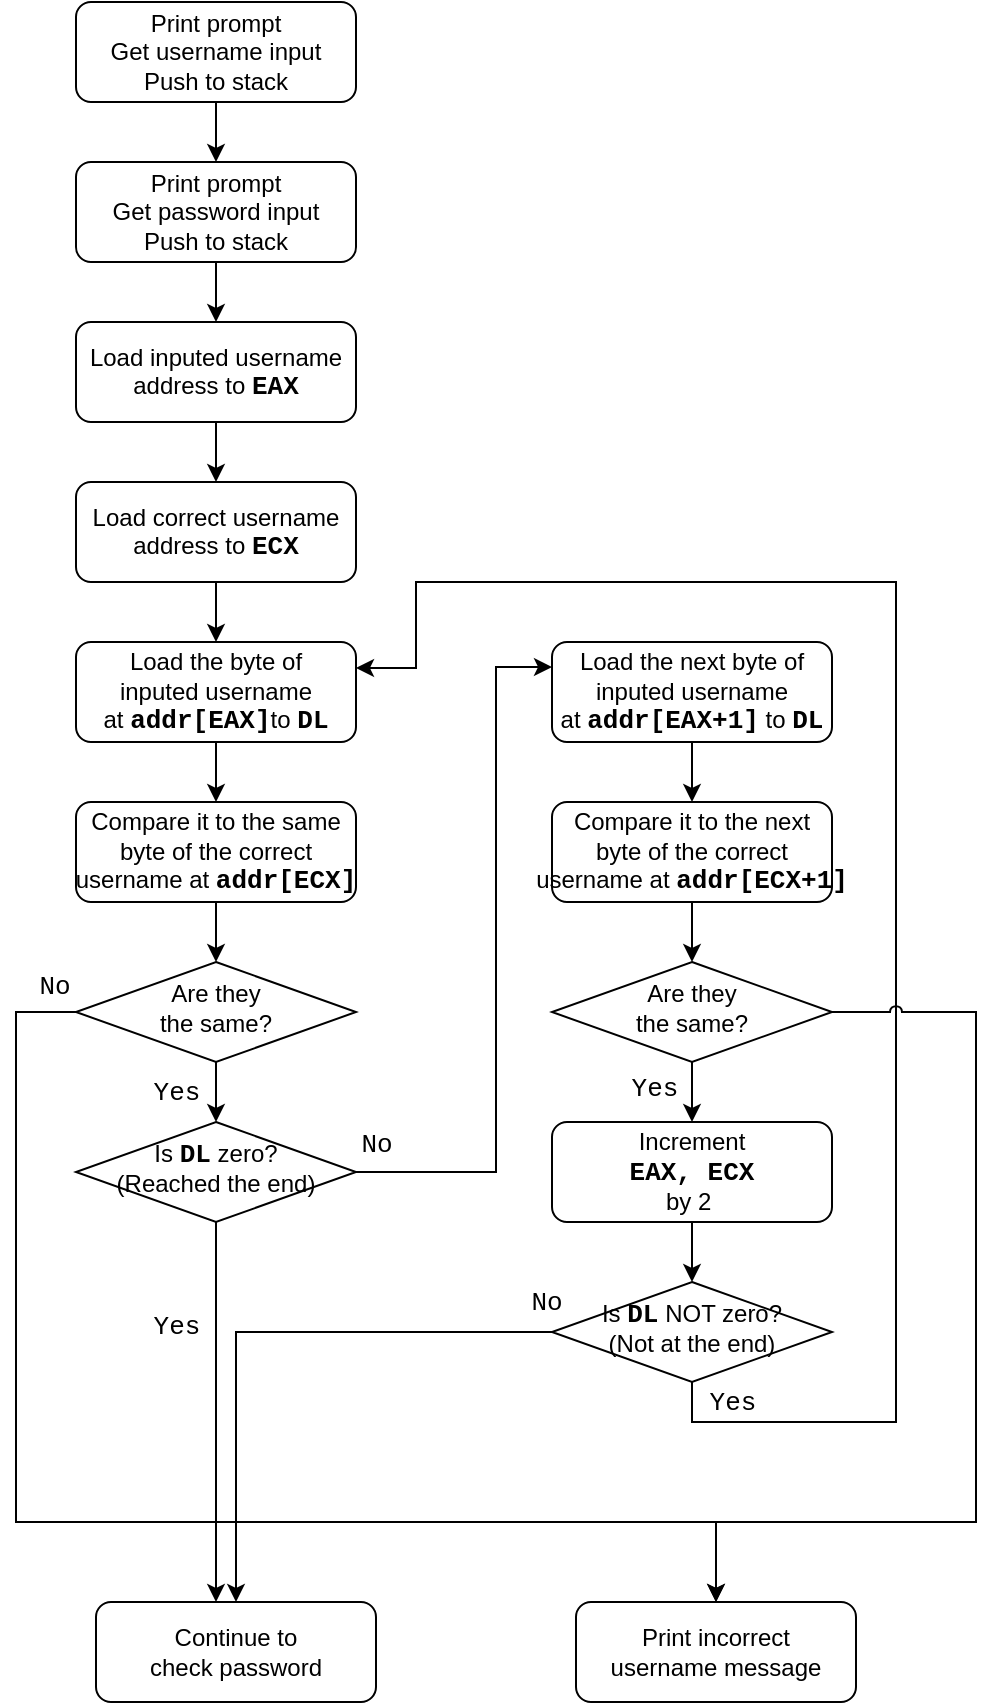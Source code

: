 <mxfile version="15.5.5" type="device"><diagram id="C5RBs43oDa-KdzZeNtuy" name="Page-1"><mxGraphModel dx="846" dy="759" grid="1" gridSize="10" guides="1" tooltips="1" connect="1" arrows="1" fold="1" page="1" pageScale="1" pageWidth="827" pageHeight="1169" math="0" shadow="0"><root><mxCell id="WIyWlLk6GJQsqaUBKTNV-0"/><mxCell id="WIyWlLk6GJQsqaUBKTNV-1" parent="WIyWlLk6GJQsqaUBKTNV-0"/><mxCell id="_sBNbq6BHjxlQy_m5jRg-9" value="" style="edgeStyle=orthogonalEdgeStyle;rounded=0;orthogonalLoop=1;jettySize=auto;html=1;" edge="1" parent="WIyWlLk6GJQsqaUBKTNV-1" source="WIyWlLk6GJQsqaUBKTNV-3" target="_sBNbq6BHjxlQy_m5jRg-3"><mxGeometry relative="1" as="geometry"/></mxCell><mxCell id="WIyWlLk6GJQsqaUBKTNV-3" value="Print prompt&lt;br&gt;Get username input&lt;br&gt;Push to stack" style="rounded=1;whiteSpace=wrap;html=1;fontSize=12;glass=0;strokeWidth=1;shadow=0;" parent="WIyWlLk6GJQsqaUBKTNV-1" vertex="1"><mxGeometry x="140" y="40" width="140" height="50" as="geometry"/></mxCell><mxCell id="_sBNbq6BHjxlQy_m5jRg-10" value="" style="edgeStyle=orthogonalEdgeStyle;rounded=0;orthogonalLoop=1;jettySize=auto;html=1;" edge="1" parent="WIyWlLk6GJQsqaUBKTNV-1" source="_sBNbq6BHjxlQy_m5jRg-3" target="_sBNbq6BHjxlQy_m5jRg-4"><mxGeometry relative="1" as="geometry"/></mxCell><mxCell id="_sBNbq6BHjxlQy_m5jRg-3" value="Print prompt&lt;br&gt;Get password input&lt;br&gt;Push to stack" style="rounded=1;whiteSpace=wrap;html=1;fontSize=12;glass=0;strokeWidth=1;shadow=0;" vertex="1" parent="WIyWlLk6GJQsqaUBKTNV-1"><mxGeometry x="140" y="120" width="140" height="50" as="geometry"/></mxCell><mxCell id="_sBNbq6BHjxlQy_m5jRg-8" value="" style="edgeStyle=orthogonalEdgeStyle;rounded=0;orthogonalLoop=1;jettySize=auto;html=1;" edge="1" parent="WIyWlLk6GJQsqaUBKTNV-1" source="_sBNbq6BHjxlQy_m5jRg-4" target="_sBNbq6BHjxlQy_m5jRg-7"><mxGeometry relative="1" as="geometry"/></mxCell><mxCell id="_sBNbq6BHjxlQy_m5jRg-4" value="Load inputed username address to &lt;font face=&quot;Courier New&quot; style=&quot;font-size: 13px&quot;&gt;&lt;b&gt;EAX&lt;/b&gt;&lt;/font&gt;" style="rounded=1;whiteSpace=wrap;html=1;fontSize=12;glass=0;strokeWidth=1;shadow=0;" vertex="1" parent="WIyWlLk6GJQsqaUBKTNV-1"><mxGeometry x="140" y="200" width="140" height="50" as="geometry"/></mxCell><mxCell id="_sBNbq6BHjxlQy_m5jRg-12" value="" style="edgeStyle=orthogonalEdgeStyle;rounded=0;orthogonalLoop=1;jettySize=auto;html=1;fontFamily=Courier New;fontSize=13;" edge="1" parent="WIyWlLk6GJQsqaUBKTNV-1" source="_sBNbq6BHjxlQy_m5jRg-7" target="_sBNbq6BHjxlQy_m5jRg-11"><mxGeometry relative="1" as="geometry"/></mxCell><mxCell id="_sBNbq6BHjxlQy_m5jRg-7" value="Load correct username address to &lt;font style=&quot;font-size: 13px&quot; face=&quot;Courier New&quot;&gt;&lt;b&gt;ECX&lt;/b&gt;&lt;/font&gt;" style="rounded=1;whiteSpace=wrap;html=1;fontSize=12;glass=0;strokeWidth=1;shadow=0;" vertex="1" parent="WIyWlLk6GJQsqaUBKTNV-1"><mxGeometry x="140" y="280" width="140" height="50" as="geometry"/></mxCell><mxCell id="_sBNbq6BHjxlQy_m5jRg-32" value="" style="edgeStyle=orthogonalEdgeStyle;rounded=0;orthogonalLoop=1;jettySize=auto;html=1;fontFamily=Courier New;fontSize=13;" edge="1" parent="WIyWlLk6GJQsqaUBKTNV-1" source="_sBNbq6BHjxlQy_m5jRg-11" target="_sBNbq6BHjxlQy_m5jRg-31"><mxGeometry relative="1" as="geometry"/></mxCell><mxCell id="_sBNbq6BHjxlQy_m5jRg-11" value="Load the byte&amp;nbsp;of &lt;br&gt;inputed username at&amp;nbsp;&lt;b&gt;&lt;font face=&quot;Courier New&quot; style=&quot;font-size: 13px&quot;&gt;addr[EAX]&lt;/font&gt;&lt;/b&gt;to &lt;font style=&quot;font-size: 13px&quot; face=&quot;Courier New&quot;&gt;&lt;b&gt;DL&lt;/b&gt;&lt;/font&gt;" style="rounded=1;whiteSpace=wrap;html=1;fontSize=12;glass=0;strokeWidth=1;shadow=0;" vertex="1" parent="WIyWlLk6GJQsqaUBKTNV-1"><mxGeometry x="140" y="360" width="140" height="50" as="geometry"/></mxCell><mxCell id="_sBNbq6BHjxlQy_m5jRg-16" value="" style="edgeStyle=orthogonalEdgeStyle;rounded=0;orthogonalLoop=1;jettySize=auto;html=1;fontFamily=Courier New;fontSize=13;entryX=0.5;entryY=0;entryDx=0;entryDy=0;" edge="1" parent="WIyWlLk6GJQsqaUBKTNV-1" source="_sBNbq6BHjxlQy_m5jRg-13" target="_sBNbq6BHjxlQy_m5jRg-18"><mxGeometry relative="1" as="geometry"/></mxCell><mxCell id="_sBNbq6BHjxlQy_m5jRg-17" value="&lt;font style=&quot;font-size: 13px&quot;&gt;Yes&lt;/font&gt;" style="edgeLabel;html=1;align=center;verticalAlign=middle;resizable=0;points=[];fontSize=13;fontFamily=Courier New;" vertex="1" connectable="0" parent="_sBNbq6BHjxlQy_m5jRg-16"><mxGeometry x="-0.05" y="-1" relative="1" as="geometry"><mxPoint x="-21" y="-1" as="offset"/></mxGeometry></mxCell><mxCell id="_sBNbq6BHjxlQy_m5jRg-13" value="Are they &lt;br&gt;the same?" style="rhombus;whiteSpace=wrap;html=1;shadow=0;fontFamily=Helvetica;fontSize=12;align=center;strokeWidth=1;spacing=6;spacingTop=-4;" vertex="1" parent="WIyWlLk6GJQsqaUBKTNV-1"><mxGeometry x="140" y="520" width="140" height="50" as="geometry"/></mxCell><mxCell id="_sBNbq6BHjxlQy_m5jRg-39" value="" style="edgeStyle=orthogonalEdgeStyle;rounded=0;orthogonalLoop=1;jettySize=auto;html=1;fontFamily=Courier New;fontSize=13;" edge="1" parent="WIyWlLk6GJQsqaUBKTNV-1" source="_sBNbq6BHjxlQy_m5jRg-15" target="_sBNbq6BHjxlQy_m5jRg-38"><mxGeometry relative="1" as="geometry"/></mxCell><mxCell id="_sBNbq6BHjxlQy_m5jRg-15" value="Load the next byte of&lt;br&gt;inputed username at&amp;nbsp;&lt;b&gt;&lt;font face=&quot;Courier New&quot; style=&quot;font-size: 13px&quot;&gt;addr[EAX+1]&lt;/font&gt;&lt;/b&gt;&amp;nbsp;to &lt;font style=&quot;font-size: 13px&quot; face=&quot;Courier New&quot;&gt;&lt;b&gt;DL&lt;/b&gt;&lt;/font&gt;" style="rounded=1;whiteSpace=wrap;html=1;fontSize=12;glass=0;strokeWidth=1;shadow=0;" vertex="1" parent="WIyWlLk6GJQsqaUBKTNV-1"><mxGeometry x="378" y="360" width="140" height="50" as="geometry"/></mxCell><mxCell id="_sBNbq6BHjxlQy_m5jRg-22" value="" style="edgeStyle=orthogonalEdgeStyle;rounded=0;orthogonalLoop=1;jettySize=auto;html=1;fontFamily=Courier New;fontSize=13;entryX=0;entryY=0.25;entryDx=0;entryDy=0;" edge="1" parent="WIyWlLk6GJQsqaUBKTNV-1" source="_sBNbq6BHjxlQy_m5jRg-18" target="_sBNbq6BHjxlQy_m5jRg-15"><mxGeometry relative="1" as="geometry"><mxPoint x="390" y="370" as="targetPoint"/><Array as="points"><mxPoint x="350" y="625"/><mxPoint x="350" y="373"/></Array></mxGeometry></mxCell><mxCell id="_sBNbq6BHjxlQy_m5jRg-23" value="No" style="edgeLabel;html=1;align=center;verticalAlign=middle;resizable=0;points=[];fontSize=13;fontFamily=Courier New;" vertex="1" connectable="0" parent="_sBNbq6BHjxlQy_m5jRg-22"><mxGeometry x="-0.1" y="-2" relative="1" as="geometry"><mxPoint x="-62" y="73" as="offset"/></mxGeometry></mxCell><mxCell id="_sBNbq6BHjxlQy_m5jRg-69" value="" style="edgeStyle=orthogonalEdgeStyle;rounded=0;orthogonalLoop=1;jettySize=auto;html=1;fontFamily=Courier New;fontSize=13;" edge="1" parent="WIyWlLk6GJQsqaUBKTNV-1" source="_sBNbq6BHjxlQy_m5jRg-18" target="_sBNbq6BHjxlQy_m5jRg-45"><mxGeometry relative="1" as="geometry"><Array as="points"><mxPoint x="210" y="790"/><mxPoint x="210" y="790"/></Array></mxGeometry></mxCell><mxCell id="_sBNbq6BHjxlQy_m5jRg-70" value="Yes" style="edgeLabel;html=1;align=center;verticalAlign=middle;resizable=0;points=[];fontSize=13;fontFamily=Courier New;" vertex="1" connectable="0" parent="_sBNbq6BHjxlQy_m5jRg-69"><mxGeometry x="0.4" y="2" relative="1" as="geometry"><mxPoint x="-22" y="-81" as="offset"/></mxGeometry></mxCell><mxCell id="_sBNbq6BHjxlQy_m5jRg-18" value="Is &lt;font face=&quot;Courier New&quot; style=&quot;font-size: 13px&quot;&gt;&lt;b&gt;DL&lt;/b&gt;&lt;/font&gt; zero?&lt;br&gt;(Reached the end)" style="rhombus;whiteSpace=wrap;html=1;shadow=0;fontFamily=Helvetica;fontSize=12;align=center;strokeWidth=1;spacing=6;spacingTop=-4;" vertex="1" parent="WIyWlLk6GJQsqaUBKTNV-1"><mxGeometry x="140" y="600" width="140" height="50" as="geometry"/></mxCell><mxCell id="_sBNbq6BHjxlQy_m5jRg-33" value="" style="edgeStyle=orthogonalEdgeStyle;rounded=0;orthogonalLoop=1;jettySize=auto;html=1;fontFamily=Courier New;fontSize=13;" edge="1" parent="WIyWlLk6GJQsqaUBKTNV-1" source="_sBNbq6BHjxlQy_m5jRg-31" target="_sBNbq6BHjxlQy_m5jRg-13"><mxGeometry relative="1" as="geometry"/></mxCell><mxCell id="_sBNbq6BHjxlQy_m5jRg-31" value="&lt;span&gt;Compare&amp;nbsp;&lt;/span&gt;&lt;span&gt;it to the same byte of the correct username&amp;nbsp;&lt;/span&gt;at&amp;nbsp;&lt;b&gt;&lt;font style=&quot;font-size: 13px&quot; face=&quot;Courier New&quot;&gt;addr[ECX]&lt;/font&gt;&lt;/b&gt;" style="whiteSpace=wrap;html=1;rounded=1;shadow=0;strokeWidth=1;glass=0;" vertex="1" parent="WIyWlLk6GJQsqaUBKTNV-1"><mxGeometry x="140" y="440" width="140" height="50" as="geometry"/></mxCell><mxCell id="_sBNbq6BHjxlQy_m5jRg-34" value="" style="edgeStyle=orthogonalEdgeStyle;rounded=0;orthogonalLoop=1;jettySize=auto;html=1;fontFamily=Courier New;fontSize=13;" edge="1" parent="WIyWlLk6GJQsqaUBKTNV-1" source="_sBNbq6BHjxlQy_m5jRg-36" target="_sBNbq6BHjxlQy_m5jRg-40"><mxGeometry relative="1" as="geometry"><mxPoint x="438" y="600" as="targetPoint"/></mxGeometry></mxCell><mxCell id="_sBNbq6BHjxlQy_m5jRg-35" value="&lt;font style=&quot;font-size: 13px&quot;&gt;Yes&lt;/font&gt;" style="edgeLabel;html=1;align=center;verticalAlign=middle;resizable=0;points=[];fontSize=13;fontFamily=Courier New;" vertex="1" connectable="0" parent="_sBNbq6BHjxlQy_m5jRg-34"><mxGeometry x="-0.05" y="-1" relative="1" as="geometry"><mxPoint x="-20" y="-3" as="offset"/></mxGeometry></mxCell><mxCell id="_sBNbq6BHjxlQy_m5jRg-36" value="Are they &lt;br&gt;the same?" style="rhombus;whiteSpace=wrap;html=1;shadow=0;fontFamily=Helvetica;fontSize=12;align=center;strokeWidth=1;spacing=6;spacingTop=-4;" vertex="1" parent="WIyWlLk6GJQsqaUBKTNV-1"><mxGeometry x="378" y="520" width="140" height="50" as="geometry"/></mxCell><mxCell id="_sBNbq6BHjxlQy_m5jRg-37" value="" style="edgeStyle=orthogonalEdgeStyle;rounded=0;orthogonalLoop=1;jettySize=auto;html=1;fontFamily=Courier New;fontSize=13;" edge="1" parent="WIyWlLk6GJQsqaUBKTNV-1" source="_sBNbq6BHjxlQy_m5jRg-38" target="_sBNbq6BHjxlQy_m5jRg-36"><mxGeometry relative="1" as="geometry"/></mxCell><mxCell id="_sBNbq6BHjxlQy_m5jRg-38" value="&lt;span&gt;Compare&amp;nbsp;&lt;/span&gt;&lt;span&gt;it to the next &lt;br&gt;byte of the correct username&amp;nbsp;&lt;/span&gt;at&amp;nbsp;&lt;b&gt;&lt;font face=&quot;Courier New&quot; style=&quot;font-size: 13px&quot;&gt;addr[ECX+1]&lt;/font&gt;&lt;/b&gt;" style="whiteSpace=wrap;html=1;rounded=1;shadow=0;strokeWidth=1;glass=0;" vertex="1" parent="WIyWlLk6GJQsqaUBKTNV-1"><mxGeometry x="378" y="440" width="140" height="50" as="geometry"/></mxCell><mxCell id="_sBNbq6BHjxlQy_m5jRg-54" value="" style="edgeStyle=orthogonalEdgeStyle;rounded=0;orthogonalLoop=1;jettySize=auto;html=1;fontFamily=Courier New;fontSize=13;" edge="1" parent="WIyWlLk6GJQsqaUBKTNV-1" source="_sBNbq6BHjxlQy_m5jRg-40" target="_sBNbq6BHjxlQy_m5jRg-53"><mxGeometry relative="1" as="geometry"/></mxCell><mxCell id="_sBNbq6BHjxlQy_m5jRg-40" value="Increment &lt;br&gt;&lt;b&gt;&lt;font style=&quot;font-size: 13px&quot; face=&quot;Courier New&quot;&gt;EAX, ECX&lt;/font&gt;&lt;/b&gt; &lt;br&gt;by 2&amp;nbsp;" style="whiteSpace=wrap;html=1;rounded=1;shadow=0;strokeWidth=1;glass=0;" vertex="1" parent="WIyWlLk6GJQsqaUBKTNV-1"><mxGeometry x="378" y="600" width="140" height="50" as="geometry"/></mxCell><mxCell id="_sBNbq6BHjxlQy_m5jRg-45" value="Continue to &lt;br&gt;check password" style="whiteSpace=wrap;html=1;rounded=1;shadow=0;strokeWidth=1;glass=0;" vertex="1" parent="WIyWlLk6GJQsqaUBKTNV-1"><mxGeometry x="150" y="840" width="140" height="50" as="geometry"/></mxCell><mxCell id="_sBNbq6BHjxlQy_m5jRg-56" style="edgeStyle=orthogonalEdgeStyle;rounded=0;orthogonalLoop=1;jettySize=auto;html=1;entryX=1;entryY=0.25;entryDx=0;entryDy=0;fontFamily=Courier New;fontSize=13;exitX=0.5;exitY=1;exitDx=0;exitDy=0;jumpStyle=none;" edge="1" parent="WIyWlLk6GJQsqaUBKTNV-1" source="_sBNbq6BHjxlQy_m5jRg-53" target="_sBNbq6BHjxlQy_m5jRg-11"><mxGeometry relative="1" as="geometry"><Array as="points"><mxPoint x="448" y="750"/><mxPoint x="550" y="750"/><mxPoint x="550" y="330"/><mxPoint x="310" y="330"/><mxPoint x="310" y="373"/><mxPoint x="280" y="373"/></Array></mxGeometry></mxCell><mxCell id="_sBNbq6BHjxlQy_m5jRg-58" value="Yes" style="edgeLabel;html=1;align=center;verticalAlign=middle;resizable=0;points=[];fontSize=13;fontFamily=Courier New;" vertex="1" connectable="0" parent="_sBNbq6BHjxlQy_m5jRg-56"><mxGeometry x="-0.951" y="-1" relative="1" as="geometry"><mxPoint x="19" y="-11" as="offset"/></mxGeometry></mxCell><mxCell id="_sBNbq6BHjxlQy_m5jRg-63" value="" style="edgeStyle=orthogonalEdgeStyle;rounded=0;orthogonalLoop=1;jettySize=auto;html=1;fontFamily=Courier New;fontSize=13;" edge="1" parent="WIyWlLk6GJQsqaUBKTNV-1" source="_sBNbq6BHjxlQy_m5jRg-53" target="_sBNbq6BHjxlQy_m5jRg-45"><mxGeometry relative="1" as="geometry"><Array as="points"><mxPoint x="220" y="705"/></Array></mxGeometry></mxCell><mxCell id="_sBNbq6BHjxlQy_m5jRg-65" value="No" style="edgeLabel;html=1;align=center;verticalAlign=middle;resizable=0;points=[];fontSize=13;fontFamily=Courier New;" vertex="1" connectable="0" parent="_sBNbq6BHjxlQy_m5jRg-63"><mxGeometry x="-0.075" relative="1" as="geometry"><mxPoint x="132" y="-15" as="offset"/></mxGeometry></mxCell><mxCell id="_sBNbq6BHjxlQy_m5jRg-53" value="Is &lt;font face=&quot;Courier New&quot; style=&quot;font-size: 13px&quot;&gt;&lt;b&gt;DL&lt;/b&gt;&lt;/font&gt;&amp;nbsp;NOT zero?&lt;br&gt;(Not at the end)" style="rhombus;whiteSpace=wrap;html=1;shadow=0;fontFamily=Helvetica;fontSize=12;align=center;strokeWidth=1;spacing=6;spacingTop=-4;" vertex="1" parent="WIyWlLk6GJQsqaUBKTNV-1"><mxGeometry x="378" y="680" width="140" height="50" as="geometry"/></mxCell><mxCell id="_sBNbq6BHjxlQy_m5jRg-73" value="Print incorrect &lt;br&gt;username message" style="whiteSpace=wrap;html=1;rounded=1;shadow=0;strokeWidth=1;glass=0;" vertex="1" parent="WIyWlLk6GJQsqaUBKTNV-1"><mxGeometry x="390" y="840" width="140" height="50" as="geometry"/></mxCell><mxCell id="_sBNbq6BHjxlQy_m5jRg-76" value="" style="edgeStyle=orthogonalEdgeStyle;rounded=0;orthogonalLoop=1;jettySize=auto;html=1;fontFamily=Courier New;fontSize=13;jumpStyle=arc;jumpSize=6;" edge="1" parent="WIyWlLk6GJQsqaUBKTNV-1" source="_sBNbq6BHjxlQy_m5jRg-36" target="_sBNbq6BHjxlQy_m5jRg-73"><mxGeometry relative="1" as="geometry"><Array as="points"><mxPoint x="590" y="545"/><mxPoint x="590" y="800"/><mxPoint x="460" y="800"/></Array></mxGeometry></mxCell><mxCell id="_sBNbq6BHjxlQy_m5jRg-78" style="edgeStyle=orthogonalEdgeStyle;rounded=0;jumpStyle=arc;jumpSize=25;orthogonalLoop=1;jettySize=auto;html=1;fontFamily=Courier New;fontSize=13;shadow=0;" edge="1" parent="WIyWlLk6GJQsqaUBKTNV-1" source="_sBNbq6BHjxlQy_m5jRg-13"><mxGeometry relative="1" as="geometry"><mxPoint x="460" y="840.0" as="targetPoint"/><Array as="points"><mxPoint x="110" y="545"/><mxPoint x="110" y="800"/><mxPoint x="460" y="800"/></Array></mxGeometry></mxCell><mxCell id="_sBNbq6BHjxlQy_m5jRg-79" value="No" style="edgeLabel;html=1;align=center;verticalAlign=middle;resizable=0;points=[];fontSize=13;fontFamily=Courier New;" vertex="1" connectable="0" parent="_sBNbq6BHjxlQy_m5jRg-78"><mxGeometry x="-0.956" y="-3" relative="1" as="geometry"><mxPoint x="4" y="-10" as="offset"/></mxGeometry></mxCell></root></mxGraphModel></diagram></mxfile>